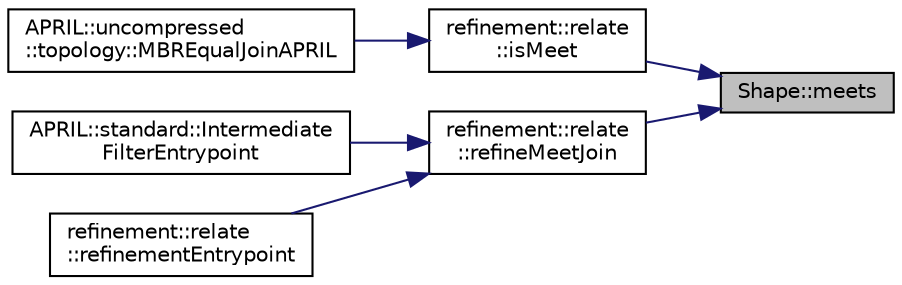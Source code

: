 digraph "Shape::meets"
{
 // LATEX_PDF_SIZE
  bgcolor="transparent";
  edge [fontname="Helvetica",fontsize="10",labelfontname="Helvetica",labelfontsize="10"];
  node [fontname="Helvetica",fontsize="10",shape=record];
  rankdir="RL";
  Node1 [label="Shape::meets",height=0.2,width=0.4,color="black", fillcolor="grey75", style="filled", fontcolor="black",tooltip="Returns true whether the geometry meets (touches) the input geometry (their insides do not have commo..."];
  Node1 -> Node2 [dir="back",color="midnightblue",fontsize="10",style="solid",fontname="Helvetica"];
  Node2 [label="refinement::relate\l::isMeet",height=0.2,width=0.4,color="black",URL="$namespacerefinement_1_1relate.html#aa8da2292354b906ad94b60cdbb091088",tooltip="Returns true of the two objects meet (touch)."];
  Node2 -> Node3 [dir="back",color="midnightblue",fontsize="10",style="solid",fontname="Helvetica"];
  Node3 [label="APRIL::uncompressed\l::topology::MBREqualJoinAPRIL",height=0.2,width=0.4,color="black",URL="$namespaceAPRIL_1_1uncompressed_1_1topology.html#a54bb1f423be311c97eb95a4fd331f371",tooltip="Joins APRIL approximations for topological relations when two MBRs are equal."];
  Node1 -> Node4 [dir="back",color="midnightblue",fontsize="10",style="solid",fontname="Helvetica"];
  Node4 [label="refinement::relate\l::refineMeetJoin",height=0.2,width=0.4,color="black",URL="$namespacerefinement_1_1relate.html#aa75c2df3796fc0a075bcec6d39e026a3",tooltip="Geometrically refines two objects for whether R and S meet (touch)."];
  Node4 -> Node5 [dir="back",color="midnightblue",fontsize="10",style="solid",fontname="Helvetica"];
  Node5 [label="APRIL::standard::Intermediate\lFilterEntrypoint",height=0.2,width=0.4,color="black",URL="$namespaceAPRIL_1_1standard.html#af99c4d3ea62a7338703048d3b31b158c",tooltip="Standard APRIL intermediate filter that filters two input objects. The join predicate is set in the g..."];
  Node4 -> Node6 [dir="back",color="midnightblue",fontsize="10",style="solid",fontname="Helvetica"];
  Node6 [label="refinement::relate\l::refinementEntrypoint",height=0.2,width=0.4,color="black",URL="$namespacerefinement_1_1relate.html#a092ec15a5d78cf8615bfeb72972436d1",tooltip="Entrypoint function for when there is NO intermediate filter."];
}
